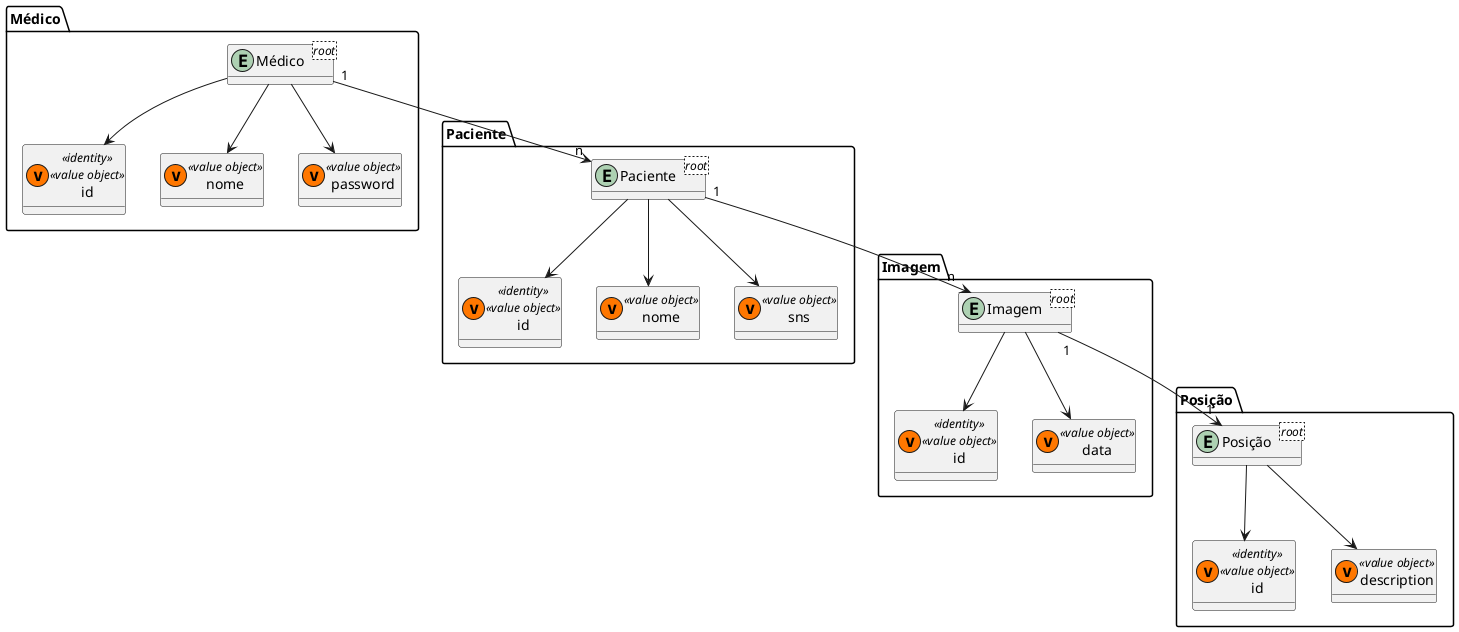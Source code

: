 @startuml

hide methods


package Paciente {
    entity "Paciente" as PacRoot <root> {
    } 

    class "id" as ID1 <<(v,#FF7700) identity>> <<(v,#FF7700) value object>>{}
    class "nome" as Nome1 <<(v,#FF7700) value object>>{}
    class "sns" as SNS1 <<(v,#FF7700) value object>>{}

    PacRoot --> ID1
    PacRoot --> Nome1
    PacRoot --> SNS1
}

package Imagem{
    entity "Imagem" as ImgRoot <root> {
    }

    class "id" as ID2 <<(v,#FF7700) identity>> <<(v,#FF7700) value object>>{}
    class "data" as Data1 <<(v,#FF7700) value object>>{}
    
    ImgRoot --> ID2
    ImgRoot --> Data1
}
    
package Posição {
    entity "Posição" as PosRoot <root> {
    }

    class "id" as ID3 <<(v,#FF7700) identity>> <<(v,#FF7700) value object>>{}
    class "description" as Desc1 <<(v,#FF7700) value object>>{}

    PosRoot --> Desc1
    PosRoot --> ID3
}

package Médico {
    entity "Médico" as MedRoot <root> {
    }

    class "id" as ID4 <<(v,#FF7700) identity>> <<(v,#FF7700) value object>>{}
    class "nome" as Nome2 <<(v,#FF7700) value object>>{}
    class "password" as Pass1 <<(v,#FF7700) value object>>{}

    MedRoot --> Pass1    
    MedRoot --> Nome2
    MedRoot --> ID4
}


PacRoot "1" --> "n" ImgRoot
ImgRoot "1" --> "1" PosRoot
MedRoot "1" --> "n" PacRoot

@enduml
